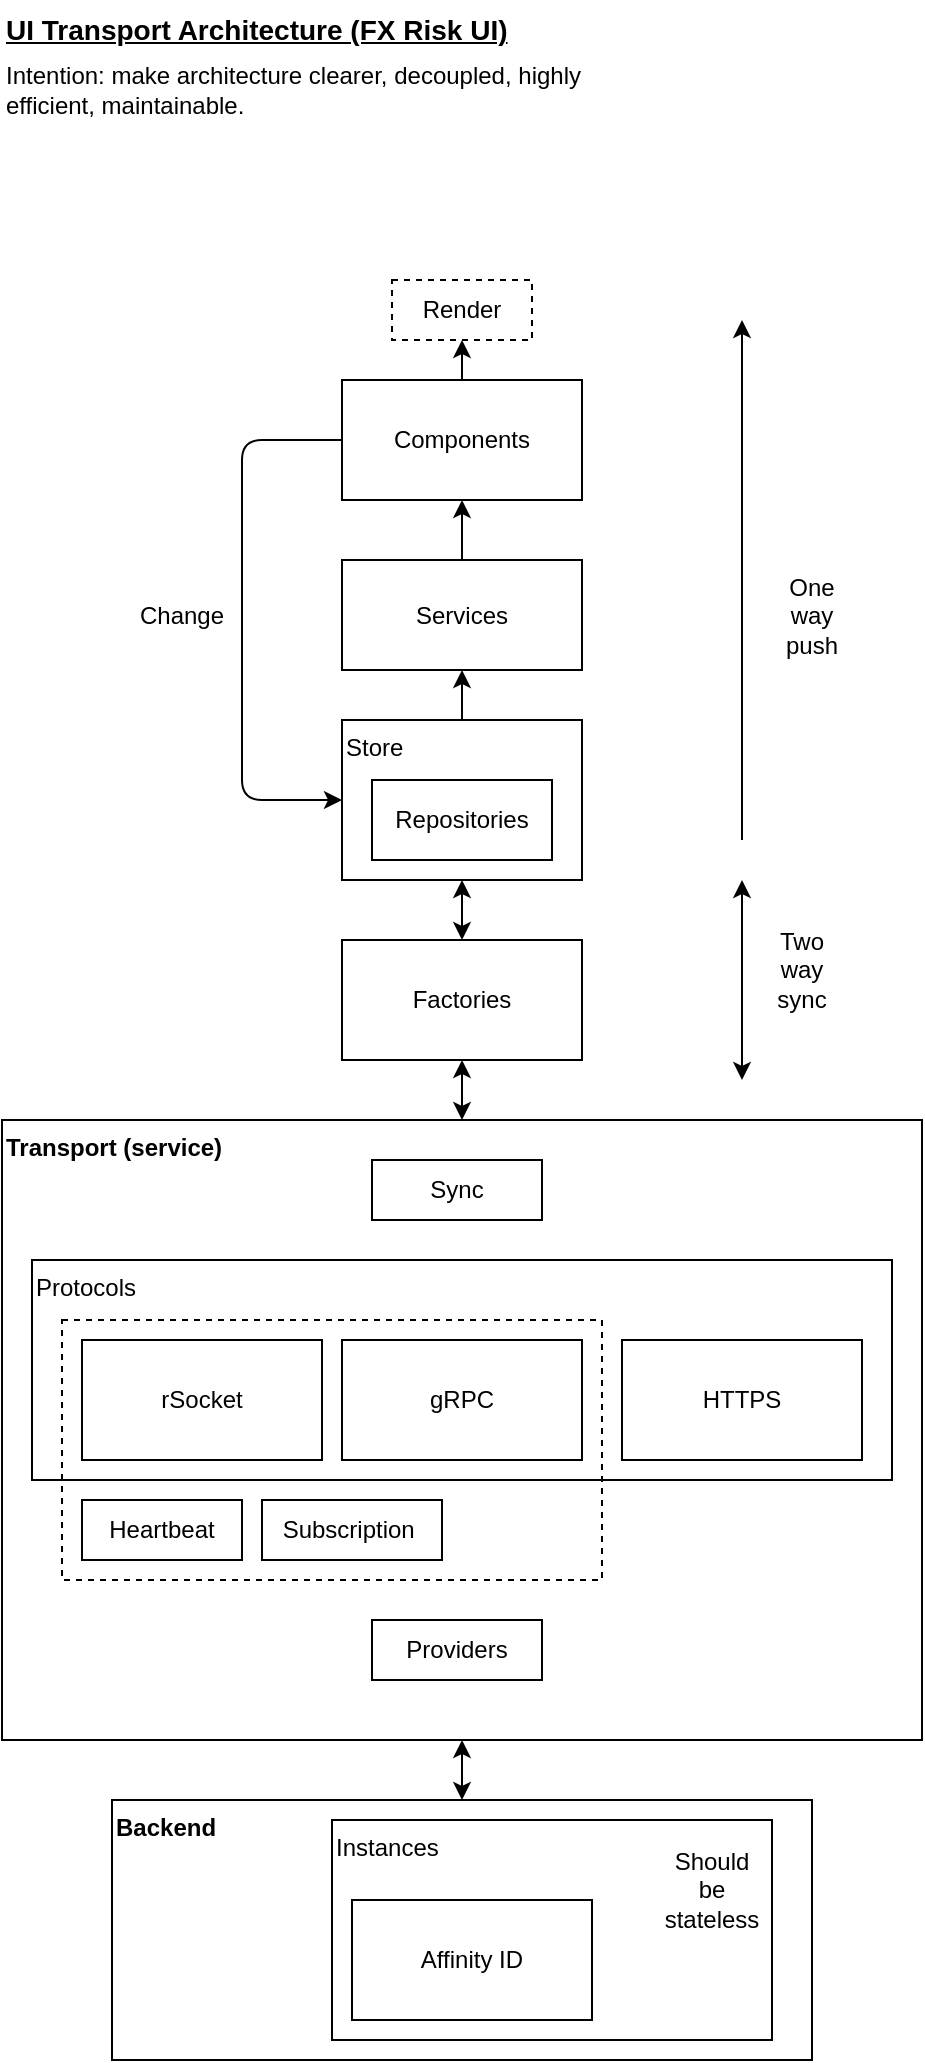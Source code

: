 <mxfile version="13.10.9" type="github">
  <diagram id="UzkqFqNpomj0wdWraTJV" name="Page-1">
    <mxGraphModel dx="1021" dy="878" grid="1" gridSize="10" guides="1" tooltips="1" connect="1" arrows="1" fold="1" page="1" pageScale="1" pageWidth="827" pageHeight="1169" math="0" shadow="0">
      <root>
        <mxCell id="0" />
        <mxCell id="1" parent="0" />
        <mxCell id="DUtgAcUTfA_hNpHz5Q31-5" value="Transport (service)" style="rounded=0;whiteSpace=wrap;html=1;align=left;verticalAlign=top;fontStyle=1" vertex="1" parent="1">
          <mxGeometry x="40" y="600" width="460" height="310" as="geometry" />
        </mxCell>
        <mxCell id="DUtgAcUTfA_hNpHz5Q31-41" value="Protocols" style="rounded=0;whiteSpace=wrap;html=1;align=left;verticalAlign=top;" vertex="1" parent="1">
          <mxGeometry x="55" y="670" width="430" height="110" as="geometry" />
        </mxCell>
        <mxCell id="DUtgAcUTfA_hNpHz5Q31-42" value="" style="rounded=0;whiteSpace=wrap;html=1;dashed=1;align=left;fillColor=none;" vertex="1" parent="1">
          <mxGeometry x="70" y="700" width="270" height="130" as="geometry" />
        </mxCell>
        <mxCell id="DUtgAcUTfA_hNpHz5Q31-21" value="Backend" style="rounded=0;whiteSpace=wrap;html=1;align=left;verticalAlign=top;fontStyle=1;movable=1;resizable=1;rotatable=1;deletable=1;editable=1;connectable=1;" vertex="1" parent="1">
          <mxGeometry x="95" y="940" width="350" height="130" as="geometry" />
        </mxCell>
        <mxCell id="DUtgAcUTfA_hNpHz5Q31-22" value="Instances" style="rounded=0;whiteSpace=wrap;html=1;align=left;verticalAlign=top;fontStyle=0;movable=1;resizable=1;rotatable=1;deletable=1;editable=1;connectable=1;" vertex="1" parent="1">
          <mxGeometry x="205" y="950" width="220" height="110" as="geometry" />
        </mxCell>
        <mxCell id="DUtgAcUTfA_hNpHz5Q31-25" value="Affinity ID" style="rounded=0;whiteSpace=wrap;html=1;movable=1;resizable=1;rotatable=1;deletable=1;editable=1;connectable=1;" vertex="1" parent="1">
          <mxGeometry x="215" y="990" width="120" height="60" as="geometry" />
        </mxCell>
        <mxCell id="DUtgAcUTfA_hNpHz5Q31-1" value="Components" style="rounded=0;whiteSpace=wrap;html=1;" vertex="1" parent="1">
          <mxGeometry x="210" y="230" width="120" height="60" as="geometry" />
        </mxCell>
        <mxCell id="DUtgAcUTfA_hNpHz5Q31-2" value="gRPC" style="rounded=0;whiteSpace=wrap;html=1;" vertex="1" parent="1">
          <mxGeometry x="210" y="710" width="120" height="60" as="geometry" />
        </mxCell>
        <mxCell id="DUtgAcUTfA_hNpHz5Q31-3" value="rSocket" style="rounded=0;whiteSpace=wrap;html=1;" vertex="1" parent="1">
          <mxGeometry x="80" y="710" width="120" height="60" as="geometry" />
        </mxCell>
        <mxCell id="DUtgAcUTfA_hNpHz5Q31-46" value="" style="edgeStyle=orthogonalEdgeStyle;rounded=0;orthogonalLoop=1;jettySize=auto;html=1;startArrow=classic;startFill=1;fontSize=14;endArrow=none;endFill=0;" edge="1" parent="1" source="DUtgAcUTfA_hNpHz5Q31-4" target="DUtgAcUTfA_hNpHz5Q31-27">
          <mxGeometry relative="1" as="geometry" />
        </mxCell>
        <mxCell id="DUtgAcUTfA_hNpHz5Q31-4" value="Services" style="rounded=0;whiteSpace=wrap;html=1;align=center;verticalAlign=middle;" vertex="1" parent="1">
          <mxGeometry x="210" y="320" width="120" height="55" as="geometry" />
        </mxCell>
        <mxCell id="DUtgAcUTfA_hNpHz5Q31-7" value="Factories" style="rounded=0;whiteSpace=wrap;html=1;" vertex="1" parent="1">
          <mxGeometry x="210" y="510" width="120" height="60" as="geometry" />
        </mxCell>
        <mxCell id="DUtgAcUTfA_hNpHz5Q31-8" value="HTTPS" style="rounded=0;whiteSpace=wrap;html=1;" vertex="1" parent="1">
          <mxGeometry x="350" y="710" width="120" height="60" as="geometry" />
        </mxCell>
        <mxCell id="DUtgAcUTfA_hNpHz5Q31-9" value="Subscription&amp;nbsp;" style="rounded=0;whiteSpace=wrap;html=1;" vertex="1" parent="1">
          <mxGeometry x="170" y="790" width="90" height="30" as="geometry" />
        </mxCell>
        <mxCell id="DUtgAcUTfA_hNpHz5Q31-11" value="Intention: make architecture clearer, decoupled, highly efficient, maintainable." style="text;html=1;strokeColor=none;fillColor=none;align=left;verticalAlign=middle;whiteSpace=wrap;rounded=0;" vertex="1" parent="1">
          <mxGeometry x="40" y="70" width="310" height="30" as="geometry" />
        </mxCell>
        <mxCell id="DUtgAcUTfA_hNpHz5Q31-13" value="UI Transport Architecture (FX Risk UI)" style="text;html=1;strokeColor=none;fillColor=none;align=left;verticalAlign=middle;whiteSpace=wrap;rounded=0;fontStyle=5;fontSize=14;" vertex="1" parent="1">
          <mxGeometry x="40" y="40" width="310" height="30" as="geometry" />
        </mxCell>
        <mxCell id="DUtgAcUTfA_hNpHz5Q31-15" value="Sync" style="rounded=0;whiteSpace=wrap;html=1;" vertex="1" parent="1">
          <mxGeometry x="225" y="620" width="85" height="30" as="geometry" />
        </mxCell>
        <mxCell id="DUtgAcUTfA_hNpHz5Q31-16" value="" style="endArrow=classic;html=1;" edge="1" parent="1">
          <mxGeometry width="50" height="50" relative="1" as="geometry">
            <mxPoint x="410" y="460" as="sourcePoint" />
            <mxPoint x="410" y="200" as="targetPoint" />
          </mxGeometry>
        </mxCell>
        <mxCell id="DUtgAcUTfA_hNpHz5Q31-17" value="One way push" style="text;html=1;strokeColor=none;fillColor=none;align=center;verticalAlign=middle;whiteSpace=wrap;rounded=0;" vertex="1" parent="1">
          <mxGeometry x="425" y="322.5" width="40" height="50" as="geometry" />
        </mxCell>
        <mxCell id="DUtgAcUTfA_hNpHz5Q31-18" value="Two way sync" style="text;html=1;strokeColor=none;fillColor=none;align=center;verticalAlign=middle;whiteSpace=wrap;rounded=0;" vertex="1" parent="1">
          <mxGeometry x="420" y="460" width="40" height="130" as="geometry" />
        </mxCell>
        <mxCell id="DUtgAcUTfA_hNpHz5Q31-19" value="Heartbeat" style="rounded=0;whiteSpace=wrap;html=1;" vertex="1" parent="1">
          <mxGeometry x="80" y="790" width="80" height="30" as="geometry" />
        </mxCell>
        <mxCell id="DUtgAcUTfA_hNpHz5Q31-20" value="" style="endArrow=classic;html=1;startArrow=classic;startFill=1;" edge="1" parent="1">
          <mxGeometry width="50" height="50" relative="1" as="geometry">
            <mxPoint x="410" y="480" as="sourcePoint" />
            <mxPoint x="410" y="580" as="targetPoint" />
          </mxGeometry>
        </mxCell>
        <mxCell id="DUtgAcUTfA_hNpHz5Q31-23" value="Should be stateless" style="text;html=1;strokeColor=none;fillColor=none;align=center;verticalAlign=middle;whiteSpace=wrap;rounded=0;movable=1;resizable=1;rotatable=1;deletable=1;editable=1;connectable=1;" vertex="1" parent="1">
          <mxGeometry x="375" y="960" width="40" height="50" as="geometry" />
        </mxCell>
        <mxCell id="DUtgAcUTfA_hNpHz5Q31-27" value="Store" style="rounded=0;whiteSpace=wrap;html=1;align=left;verticalAlign=top;" vertex="1" parent="1">
          <mxGeometry x="210" y="400" width="120" height="80" as="geometry" />
        </mxCell>
        <mxCell id="DUtgAcUTfA_hNpHz5Q31-31" value="" style="endArrow=classic;html=1;exitX=0;exitY=0.5;exitDx=0;exitDy=0;entryX=0;entryY=0.5;entryDx=0;entryDy=0;" edge="1" parent="1" source="DUtgAcUTfA_hNpHz5Q31-1" target="DUtgAcUTfA_hNpHz5Q31-27">
          <mxGeometry width="50" height="50" relative="1" as="geometry">
            <mxPoint x="110" y="330" as="sourcePoint" />
            <mxPoint x="150" y="560" as="targetPoint" />
            <Array as="points">
              <mxPoint x="160" y="260" />
              <mxPoint x="160" y="440" />
            </Array>
          </mxGeometry>
        </mxCell>
        <mxCell id="DUtgAcUTfA_hNpHz5Q31-32" value="Change" style="text;html=1;strokeColor=none;fillColor=none;align=center;verticalAlign=middle;whiteSpace=wrap;rounded=0;" vertex="1" parent="1">
          <mxGeometry x="110" y="252.5" width="40" height="190" as="geometry" />
        </mxCell>
        <mxCell id="DUtgAcUTfA_hNpHz5Q31-33" value="Render" style="rounded=0;whiteSpace=wrap;html=1;dashed=1;" vertex="1" parent="1">
          <mxGeometry x="235" y="180" width="70" height="30" as="geometry" />
        </mxCell>
        <mxCell id="DUtgAcUTfA_hNpHz5Q31-37" value="" style="endArrow=classic;html=1;entryX=0.5;entryY=1;entryDx=0;entryDy=0;exitX=0.5;exitY=0;exitDx=0;exitDy=0;" edge="1" parent="1" source="DUtgAcUTfA_hNpHz5Q31-4" target="DUtgAcUTfA_hNpHz5Q31-1">
          <mxGeometry width="50" height="50" relative="1" as="geometry">
            <mxPoint x="170" y="220" as="sourcePoint" />
            <mxPoint x="220" y="170" as="targetPoint" />
          </mxGeometry>
        </mxCell>
        <mxCell id="DUtgAcUTfA_hNpHz5Q31-38" value="" style="endArrow=classic;html=1;entryX=0.5;entryY=1;entryDx=0;entryDy=0;exitX=0.5;exitY=0;exitDx=0;exitDy=0;" edge="1" parent="1" source="DUtgAcUTfA_hNpHz5Q31-1" target="DUtgAcUTfA_hNpHz5Q31-33">
          <mxGeometry width="50" height="50" relative="1" as="geometry">
            <mxPoint x="280" y="170" as="sourcePoint" />
            <mxPoint x="280" y="360" as="targetPoint" />
          </mxGeometry>
        </mxCell>
        <mxCell id="DUtgAcUTfA_hNpHz5Q31-40" value="Providers" style="rounded=0;whiteSpace=wrap;html=1;" vertex="1" parent="1">
          <mxGeometry x="225" y="850" width="85" height="30" as="geometry" />
        </mxCell>
        <mxCell id="DUtgAcUTfA_hNpHz5Q31-43" value="" style="endArrow=classic;startArrow=classic;html=1;entryX=0.5;entryY=1;entryDx=0;entryDy=0;exitX=0.5;exitY=0;exitDx=0;exitDy=0;" edge="1" parent="1" source="DUtgAcUTfA_hNpHz5Q31-7" target="DUtgAcUTfA_hNpHz5Q31-27">
          <mxGeometry width="50" height="50" relative="1" as="geometry">
            <mxPoint x="250" y="740" as="sourcePoint" />
            <mxPoint x="300" y="690" as="targetPoint" />
          </mxGeometry>
        </mxCell>
        <mxCell id="DUtgAcUTfA_hNpHz5Q31-44" value="" style="endArrow=classic;startArrow=classic;html=1;entryX=0.5;entryY=1;entryDx=0;entryDy=0;" edge="1" parent="1" target="DUtgAcUTfA_hNpHz5Q31-7">
          <mxGeometry width="50" height="50" relative="1" as="geometry">
            <mxPoint x="270" y="600" as="sourcePoint" />
            <mxPoint x="300" y="690" as="targetPoint" />
          </mxGeometry>
        </mxCell>
        <mxCell id="DUtgAcUTfA_hNpHz5Q31-45" value="" style="endArrow=classic;startArrow=classic;html=1;entryX=0.5;entryY=1;entryDx=0;entryDy=0;exitX=0.5;exitY=0;exitDx=0;exitDy=0;" edge="1" parent="1" source="DUtgAcUTfA_hNpHz5Q31-21" target="DUtgAcUTfA_hNpHz5Q31-5">
          <mxGeometry width="50" height="50" relative="1" as="geometry">
            <mxPoint x="250" y="740" as="sourcePoint" />
            <mxPoint x="300" y="690" as="targetPoint" />
          </mxGeometry>
        </mxCell>
        <mxCell id="DUtgAcUTfA_hNpHz5Q31-6" value="Repositories" style="rounded=0;whiteSpace=wrap;html=1;" vertex="1" parent="1">
          <mxGeometry x="225" y="430" width="90" height="40" as="geometry" />
        </mxCell>
      </root>
    </mxGraphModel>
  </diagram>
</mxfile>
